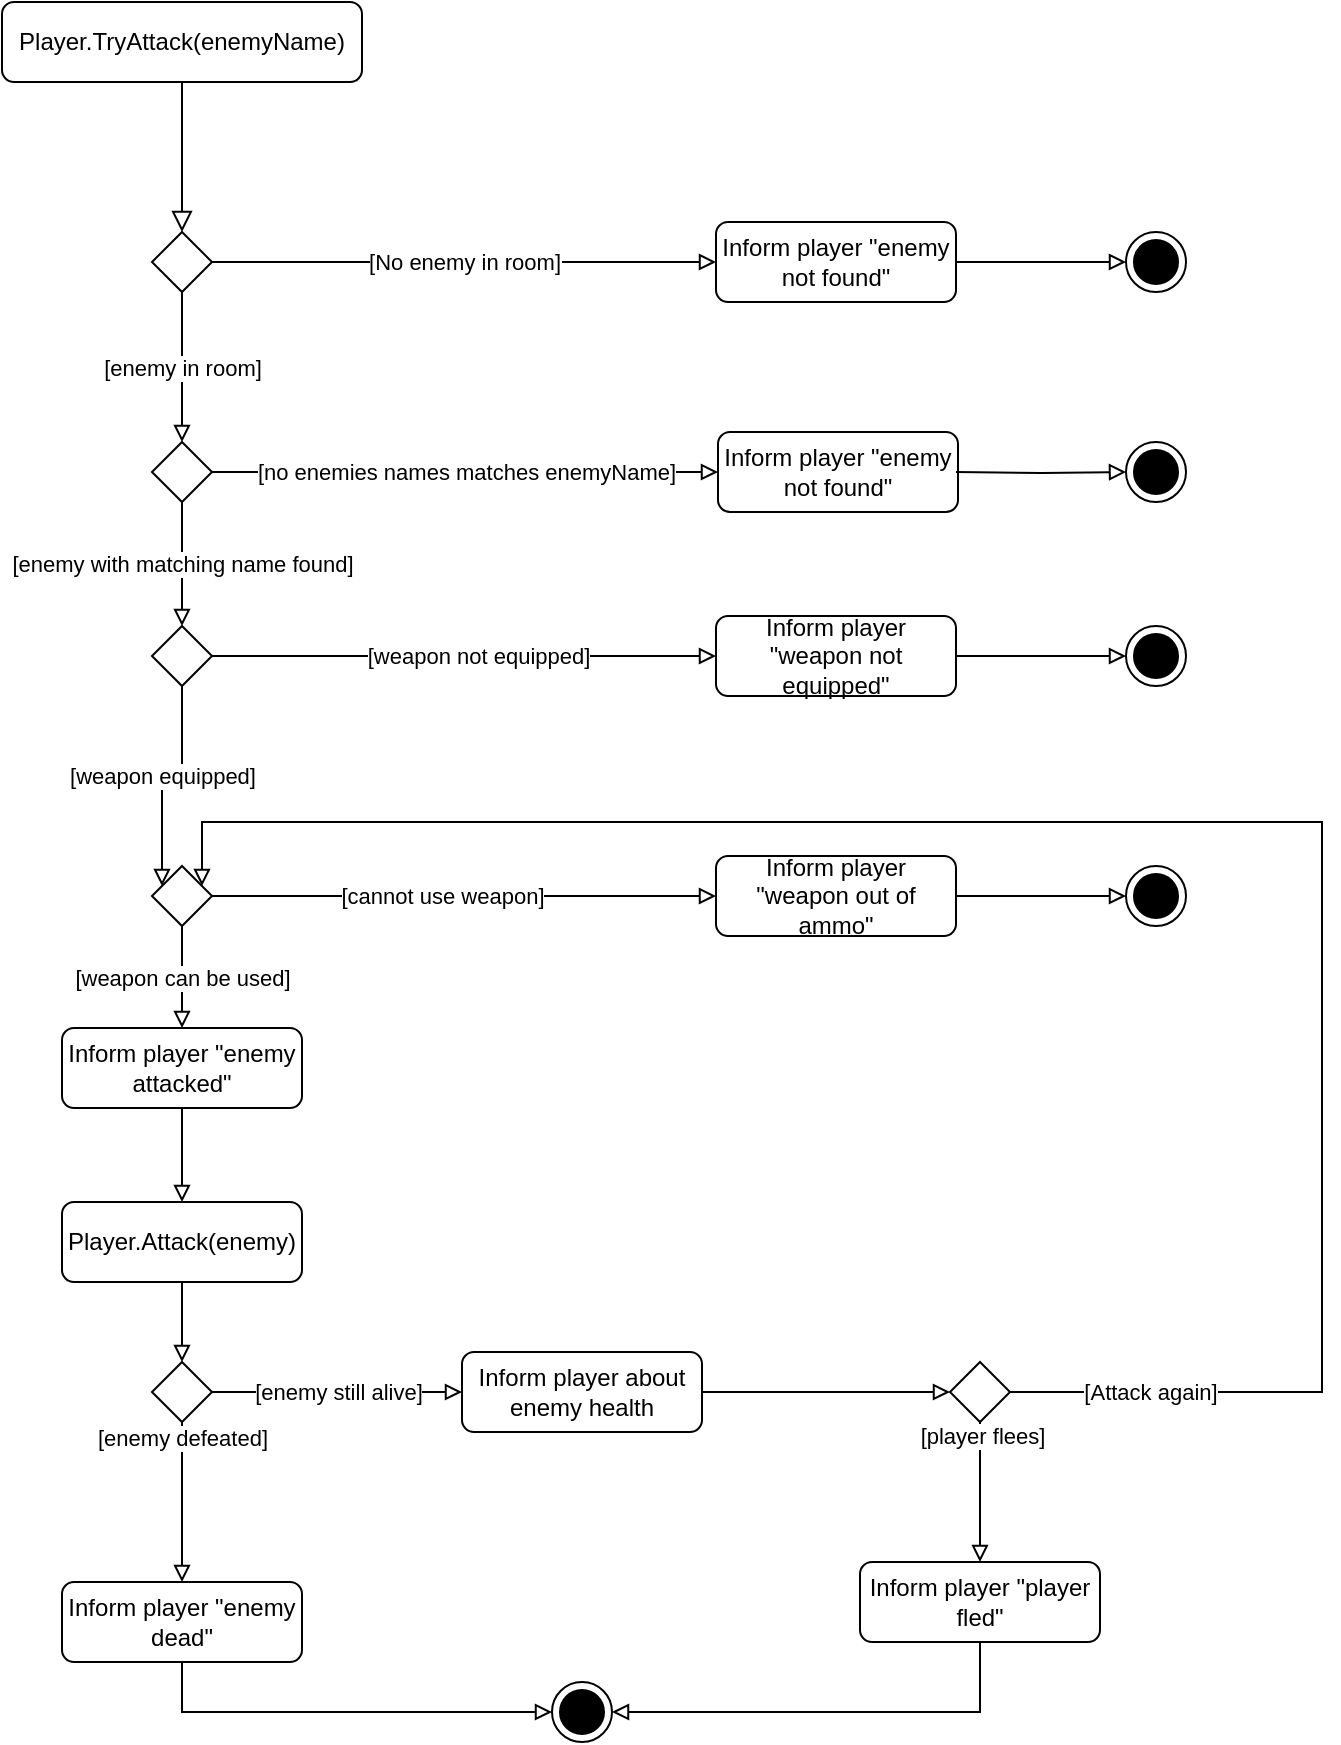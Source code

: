 <mxfile version="20.2.7" type="device"><diagram id="C5RBs43oDa-KdzZeNtuy" name="Page-1"><mxGraphModel dx="1422" dy="793" grid="1" gridSize="10" guides="1" tooltips="1" connect="1" arrows="1" fold="1" page="1" pageScale="1" pageWidth="827" pageHeight="1169" math="0" shadow="0"><root><mxCell id="WIyWlLk6GJQsqaUBKTNV-0"/><mxCell id="WIyWlLk6GJQsqaUBKTNV-1" parent="WIyWlLk6GJQsqaUBKTNV-0"/><mxCell id="WIyWlLk6GJQsqaUBKTNV-2" value="" style="rounded=0;html=1;jettySize=auto;orthogonalLoop=1;fontSize=11;endArrow=block;endFill=0;endSize=8;strokeWidth=1;shadow=0;labelBackgroundColor=none;edgeStyle=orthogonalEdgeStyle;" parent="WIyWlLk6GJQsqaUBKTNV-1" source="WIyWlLk6GJQsqaUBKTNV-3" target="ysVK2l12Keg3ZwGEDK91-8" edge="1"><mxGeometry relative="1" as="geometry"><mxPoint x="140" y="130" as="targetPoint"/></mxGeometry></mxCell><mxCell id="WIyWlLk6GJQsqaUBKTNV-3" value="&lt;div&gt;Player.TryAttack(enemyName)&lt;/div&gt;" style="rounded=1;html=1;fontSize=12;glass=0;strokeWidth=1;shadow=0;align=center;verticalAlign=middle;whiteSpace=wrap;" parent="WIyWlLk6GJQsqaUBKTNV-1" vertex="1"><mxGeometry x="50" y="40" width="180" height="40" as="geometry"/></mxCell><mxCell id="ysVK2l12Keg3ZwGEDK91-2" value="[enemy in room]" style="edgeStyle=orthogonalEdgeStyle;rounded=0;orthogonalLoop=1;jettySize=auto;html=1;endArrow=block;endFill=0;" parent="WIyWlLk6GJQsqaUBKTNV-1" source="ysVK2l12Keg3ZwGEDK91-8" target="ysVK2l12Keg3ZwGEDK91-27" edge="1"><mxGeometry relative="1" as="geometry"><mxPoint x="140" y="260" as="targetPoint"/><mxPoint x="140" y="210" as="sourcePoint"/></mxGeometry></mxCell><mxCell id="ysVK2l12Keg3ZwGEDK91-3" value="[No enemy in room]" style="edgeStyle=orthogonalEdgeStyle;rounded=0;orthogonalLoop=1;jettySize=auto;html=1;endArrow=block;endFill=0;" parent="WIyWlLk6GJQsqaUBKTNV-1" source="ysVK2l12Keg3ZwGEDK91-8" target="ysVK2l12Keg3ZwGEDK91-1" edge="1"><mxGeometry relative="1" as="geometry"><mxPoint x="350" y="170" as="targetPoint"/><mxPoint x="180" y="170" as="sourcePoint"/></mxGeometry></mxCell><mxCell id="ysVK2l12Keg3ZwGEDK91-5" style="edgeStyle=orthogonalEdgeStyle;rounded=0;orthogonalLoop=1;jettySize=auto;html=1;endArrow=block;endFill=0;" parent="WIyWlLk6GJQsqaUBKTNV-1" source="ysVK2l12Keg3ZwGEDK91-1" target="ysVK2l12Keg3ZwGEDK91-4" edge="1"><mxGeometry relative="1" as="geometry"/></mxCell><mxCell id="ysVK2l12Keg3ZwGEDK91-1" value="Inform player &quot;enemy not found&quot;" style="rounded=1;whiteSpace=wrap;html=1;" parent="WIyWlLk6GJQsqaUBKTNV-1" vertex="1"><mxGeometry x="407" y="150" width="120" height="40" as="geometry"/></mxCell><mxCell id="ysVK2l12Keg3ZwGEDK91-4" value="" style="ellipse;html=1;shape=endState;fillColor=#000000;strokeColor=#000000;" parent="WIyWlLk6GJQsqaUBKTNV-1" vertex="1"><mxGeometry x="612" y="155" width="30" height="30" as="geometry"/></mxCell><mxCell id="ysVK2l12Keg3ZwGEDK91-9" style="edgeStyle=orthogonalEdgeStyle;rounded=0;orthogonalLoop=1;jettySize=auto;html=1;endArrow=block;endFill=0;" parent="WIyWlLk6GJQsqaUBKTNV-1" source="ysVK2l12Keg3ZwGEDK91-7" target="ysVK2l12Keg3ZwGEDK91-10" edge="1"><mxGeometry relative="1" as="geometry"><mxPoint x="340" y="367.0" as="targetPoint"/></mxGeometry></mxCell><mxCell id="ysVK2l12Keg3ZwGEDK91-11" value="[weapon not equipped]" style="edgeLabel;html=1;align=center;verticalAlign=middle;resizable=0;points=[];" parent="ysVK2l12Keg3ZwGEDK91-9" vertex="1" connectable="0"><mxGeometry x="0.132" relative="1" as="geometry"><mxPoint x="-10" as="offset"/></mxGeometry></mxCell><mxCell id="ysVK2l12Keg3ZwGEDK91-15" value="[weapon equipped]" style="edgeStyle=orthogonalEdgeStyle;rounded=0;orthogonalLoop=1;jettySize=auto;html=1;endArrow=block;endFill=0;" parent="WIyWlLk6GJQsqaUBKTNV-1" source="ysVK2l12Keg3ZwGEDK91-7" target="ysVK2l12Keg3ZwGEDK91-14" edge="1"><mxGeometry relative="1" as="geometry"><Array as="points"><mxPoint x="140" y="427"/><mxPoint x="130" y="427"/></Array></mxGeometry></mxCell><mxCell id="ysVK2l12Keg3ZwGEDK91-7" value="" style="rhombus;" parent="WIyWlLk6GJQsqaUBKTNV-1" vertex="1"><mxGeometry x="125" y="352" width="30" height="30" as="geometry"/></mxCell><mxCell id="ysVK2l12Keg3ZwGEDK91-8" value="" style="rhombus;" parent="WIyWlLk6GJQsqaUBKTNV-1" vertex="1"><mxGeometry x="125" y="155" width="30" height="30" as="geometry"/></mxCell><mxCell id="ysVK2l12Keg3ZwGEDK91-13" style="edgeStyle=orthogonalEdgeStyle;rounded=0;orthogonalLoop=1;jettySize=auto;html=1;endArrow=block;endFill=0;" parent="WIyWlLk6GJQsqaUBKTNV-1" source="ysVK2l12Keg3ZwGEDK91-10" target="ysVK2l12Keg3ZwGEDK91-12" edge="1"><mxGeometry relative="1" as="geometry"/></mxCell><mxCell id="ysVK2l12Keg3ZwGEDK91-10" value="Inform player &quot;weapon not equipped&quot;" style="rounded=1;whiteSpace=wrap;html=1;" parent="WIyWlLk6GJQsqaUBKTNV-1" vertex="1"><mxGeometry x="407" y="347" width="120" height="40" as="geometry"/></mxCell><mxCell id="ysVK2l12Keg3ZwGEDK91-12" value="" style="ellipse;html=1;shape=endState;fillColor=#000000;strokeColor=#000000;" parent="WIyWlLk6GJQsqaUBKTNV-1" vertex="1"><mxGeometry x="612" y="352" width="30" height="30" as="geometry"/></mxCell><mxCell id="ysVK2l12Keg3ZwGEDK91-17" style="edgeStyle=orthogonalEdgeStyle;rounded=0;orthogonalLoop=1;jettySize=auto;html=1;endArrow=block;endFill=0;" parent="WIyWlLk6GJQsqaUBKTNV-1" source="ysVK2l12Keg3ZwGEDK91-14" target="ysVK2l12Keg3ZwGEDK91-16" edge="1"><mxGeometry relative="1" as="geometry"/></mxCell><mxCell id="ysVK2l12Keg3ZwGEDK91-18" value="[cannot use weapon]" style="edgeLabel;html=1;align=center;verticalAlign=middle;resizable=0;points=[];" parent="ysVK2l12Keg3ZwGEDK91-17" vertex="1" connectable="0"><mxGeometry x="-0.398" relative="1" as="geometry"><mxPoint x="39" as="offset"/></mxGeometry></mxCell><mxCell id="ysVK2l12Keg3ZwGEDK91-22" value="[weapon can be used]" style="edgeStyle=orthogonalEdgeStyle;rounded=0;orthogonalLoop=1;jettySize=auto;html=1;endArrow=block;endFill=0;" parent="WIyWlLk6GJQsqaUBKTNV-1" source="ysVK2l12Keg3ZwGEDK91-14" target="ysVK2l12Keg3ZwGEDK91-19" edge="1"><mxGeometry relative="1" as="geometry"/></mxCell><mxCell id="ysVK2l12Keg3ZwGEDK91-14" value="" style="rhombus;" parent="WIyWlLk6GJQsqaUBKTNV-1" vertex="1"><mxGeometry x="125" y="472" width="30" height="30" as="geometry"/></mxCell><mxCell id="ysVK2l12Keg3ZwGEDK91-25" style="edgeStyle=orthogonalEdgeStyle;rounded=0;orthogonalLoop=1;jettySize=auto;html=1;endArrow=block;endFill=0;" parent="WIyWlLk6GJQsqaUBKTNV-1" source="ysVK2l12Keg3ZwGEDK91-16" target="ysVK2l12Keg3ZwGEDK91-23" edge="1"><mxGeometry relative="1" as="geometry"/></mxCell><mxCell id="ysVK2l12Keg3ZwGEDK91-16" value="Inform player &quot;weapon out of ammo&quot;" style="rounded=1;whiteSpace=wrap;html=1;" parent="WIyWlLk6GJQsqaUBKTNV-1" vertex="1"><mxGeometry x="407" y="467" width="120" height="40" as="geometry"/></mxCell><mxCell id="ysVK2l12Keg3ZwGEDK91-26" style="edgeStyle=orthogonalEdgeStyle;rounded=0;orthogonalLoop=1;jettySize=auto;html=1;endArrow=block;endFill=0;" parent="WIyWlLk6GJQsqaUBKTNV-1" source="ysVK2l12Keg3ZwGEDK91-19" target="ysVK2l12Keg3ZwGEDK91-34" edge="1"><mxGeometry relative="1" as="geometry"><mxPoint x="140" y="643" as="targetPoint"/></mxGeometry></mxCell><mxCell id="ysVK2l12Keg3ZwGEDK91-19" value="Inform player &quot;enemy attacked&quot;" style="rounded=1;whiteSpace=wrap;html=1;" parent="WIyWlLk6GJQsqaUBKTNV-1" vertex="1"><mxGeometry x="80" y="553" width="120" height="40" as="geometry"/></mxCell><mxCell id="ysVK2l12Keg3ZwGEDK91-23" value="" style="ellipse;html=1;shape=endState;fillColor=#000000;strokeColor=#000000;" parent="WIyWlLk6GJQsqaUBKTNV-1" vertex="1"><mxGeometry x="612" y="472" width="30" height="30" as="geometry"/></mxCell><mxCell id="ysVK2l12Keg3ZwGEDK91-29" value="[enemy with matching name found]" style="edgeStyle=orthogonalEdgeStyle;rounded=0;orthogonalLoop=1;jettySize=auto;html=1;endArrow=block;endFill=0;" parent="WIyWlLk6GJQsqaUBKTNV-1" source="ysVK2l12Keg3ZwGEDK91-27" target="ysVK2l12Keg3ZwGEDK91-7" edge="1"><mxGeometry relative="1" as="geometry"/></mxCell><mxCell id="ysVK2l12Keg3ZwGEDK91-30" value="[no enemies names matches enemyName]" style="edgeStyle=orthogonalEdgeStyle;rounded=0;orthogonalLoop=1;jettySize=auto;html=1;endArrow=block;endFill=0;" parent="WIyWlLk6GJQsqaUBKTNV-1" source="ysVK2l12Keg3ZwGEDK91-27" target="ysVK2l12Keg3ZwGEDK91-28" edge="1"><mxGeometry relative="1" as="geometry"/></mxCell><mxCell id="ysVK2l12Keg3ZwGEDK91-27" value="" style="rhombus;" parent="WIyWlLk6GJQsqaUBKTNV-1" vertex="1"><mxGeometry x="125" y="260" width="30" height="30" as="geometry"/></mxCell><mxCell id="ysVK2l12Keg3ZwGEDK91-28" value="Inform player &quot;enemy not found&quot;" style="rounded=1;whiteSpace=wrap;html=1;" parent="WIyWlLk6GJQsqaUBKTNV-1" vertex="1"><mxGeometry x="408" y="255" width="120" height="40" as="geometry"/></mxCell><mxCell id="ysVK2l12Keg3ZwGEDK91-32" style="edgeStyle=orthogonalEdgeStyle;rounded=0;orthogonalLoop=1;jettySize=auto;html=1;endArrow=block;endFill=0;" parent="WIyWlLk6GJQsqaUBKTNV-1" target="ysVK2l12Keg3ZwGEDK91-33" edge="1"><mxGeometry relative="1" as="geometry"><mxPoint x="527.0" y="275" as="sourcePoint"/></mxGeometry></mxCell><mxCell id="ysVK2l12Keg3ZwGEDK91-33" value="" style="ellipse;html=1;shape=endState;fillColor=#000000;strokeColor=#000000;" parent="WIyWlLk6GJQsqaUBKTNV-1" vertex="1"><mxGeometry x="612" y="260" width="30" height="30" as="geometry"/></mxCell><mxCell id="ysVK2l12Keg3ZwGEDK91-36" style="edgeStyle=orthogonalEdgeStyle;rounded=0;orthogonalLoop=1;jettySize=auto;html=1;endArrow=block;endFill=0;" parent="WIyWlLk6GJQsqaUBKTNV-1" source="ysVK2l12Keg3ZwGEDK91-34" target="ysVK2l12Keg3ZwGEDK91-35" edge="1"><mxGeometry relative="1" as="geometry"/></mxCell><mxCell id="ysVK2l12Keg3ZwGEDK91-34" value="Player.Attack(enemy)" style="rounded=1;whiteSpace=wrap;html=1;" parent="WIyWlLk6GJQsqaUBKTNV-1" vertex="1"><mxGeometry x="80" y="640" width="120" height="40" as="geometry"/></mxCell><mxCell id="ysVK2l12Keg3ZwGEDK91-37" value="[enemy defeated]" style="edgeStyle=orthogonalEdgeStyle;rounded=0;orthogonalLoop=1;jettySize=auto;html=1;endArrow=block;endFill=0;" parent="WIyWlLk6GJQsqaUBKTNV-1" source="ysVK2l12Keg3ZwGEDK91-35" target="ysVK2l12Keg3ZwGEDK91-47" edge="1"><mxGeometry x="-0.818" relative="1" as="geometry"><mxPoint x="140" y="830" as="targetPoint"/><Array as="points"/><mxPoint as="offset"/></mxGeometry></mxCell><mxCell id="ysVK2l12Keg3ZwGEDK91-38" value="[enemy still alive]" style="edgeStyle=orthogonalEdgeStyle;rounded=0;orthogonalLoop=1;jettySize=auto;html=1;endArrow=block;endFill=0;" parent="WIyWlLk6GJQsqaUBKTNV-1" source="ysVK2l12Keg3ZwGEDK91-35" target="ysVK2l12Keg3ZwGEDK91-41" edge="1"><mxGeometry relative="1" as="geometry"><mxPoint x="250" y="740" as="targetPoint"/></mxGeometry></mxCell><mxCell id="ysVK2l12Keg3ZwGEDK91-35" value="" style="rhombus;" parent="WIyWlLk6GJQsqaUBKTNV-1" vertex="1"><mxGeometry x="125" y="720" width="30" height="30" as="geometry"/></mxCell><mxCell id="ysVK2l12Keg3ZwGEDK91-40" value="[Attack again]" style="edgeStyle=orthogonalEdgeStyle;rounded=0;orthogonalLoop=1;jettySize=auto;html=1;endArrow=block;endFill=0;" parent="WIyWlLk6GJQsqaUBKTNV-1" source="ysVK2l12Keg3ZwGEDK91-39" target="ysVK2l12Keg3ZwGEDK91-14" edge="1"><mxGeometry x="-0.865" relative="1" as="geometry"><mxPoint x="90" y="490" as="targetPoint"/><Array as="points"><mxPoint x="710" y="735"/><mxPoint x="710" y="450"/><mxPoint x="150" y="450"/></Array><mxPoint as="offset"/></mxGeometry></mxCell><mxCell id="ysVK2l12Keg3ZwGEDK91-43" value="[player flees]" style="edgeStyle=orthogonalEdgeStyle;rounded=0;orthogonalLoop=1;jettySize=auto;html=1;endArrow=block;endFill=0;" parent="WIyWlLk6GJQsqaUBKTNV-1" source="ysVK2l12Keg3ZwGEDK91-39" target="ysVK2l12Keg3ZwGEDK91-49" edge="1"><mxGeometry x="-0.818" y="1" relative="1" as="geometry"><mxPoint x="539" y="830" as="targetPoint"/><Array as="points"/><mxPoint as="offset"/></mxGeometry></mxCell><mxCell id="ysVK2l12Keg3ZwGEDK91-39" value="" style="rhombus;" parent="WIyWlLk6GJQsqaUBKTNV-1" vertex="1"><mxGeometry x="524" y="720" width="30" height="30" as="geometry"/></mxCell><mxCell id="ysVK2l12Keg3ZwGEDK91-42" style="edgeStyle=orthogonalEdgeStyle;rounded=0;orthogonalLoop=1;jettySize=auto;html=1;endArrow=block;endFill=0;" parent="WIyWlLk6GJQsqaUBKTNV-1" source="ysVK2l12Keg3ZwGEDK91-41" target="ysVK2l12Keg3ZwGEDK91-39" edge="1"><mxGeometry relative="1" as="geometry"/></mxCell><mxCell id="ysVK2l12Keg3ZwGEDK91-41" value="Inform player about enemy health" style="rounded=1;whiteSpace=wrap;html=1;" parent="WIyWlLk6GJQsqaUBKTNV-1" vertex="1"><mxGeometry x="280" y="715" width="120" height="40" as="geometry"/></mxCell><mxCell id="ysVK2l12Keg3ZwGEDK91-46" value="" style="ellipse;html=1;shape=endState;fillColor=#000000;strokeColor=#000000;" parent="WIyWlLk6GJQsqaUBKTNV-1" vertex="1"><mxGeometry x="325" y="880" width="30" height="30" as="geometry"/></mxCell><mxCell id="ysVK2l12Keg3ZwGEDK91-48" style="edgeStyle=orthogonalEdgeStyle;rounded=0;orthogonalLoop=1;jettySize=auto;html=1;endArrow=block;endFill=0;" parent="WIyWlLk6GJQsqaUBKTNV-1" source="ysVK2l12Keg3ZwGEDK91-47" target="ysVK2l12Keg3ZwGEDK91-46" edge="1"><mxGeometry relative="1" as="geometry"><Array as="points"><mxPoint x="140" y="895"/></Array></mxGeometry></mxCell><mxCell id="ysVK2l12Keg3ZwGEDK91-47" value="Inform player &quot;enemy dead&quot;" style="rounded=1;whiteSpace=wrap;html=1;" parent="WIyWlLk6GJQsqaUBKTNV-1" vertex="1"><mxGeometry x="80" y="830" width="120" height="40" as="geometry"/></mxCell><mxCell id="ysVK2l12Keg3ZwGEDK91-50" style="edgeStyle=orthogonalEdgeStyle;rounded=0;orthogonalLoop=1;jettySize=auto;html=1;endArrow=block;endFill=0;" parent="WIyWlLk6GJQsqaUBKTNV-1" source="ysVK2l12Keg3ZwGEDK91-49" target="ysVK2l12Keg3ZwGEDK91-46" edge="1"><mxGeometry relative="1" as="geometry"><Array as="points"><mxPoint x="539" y="895"/></Array></mxGeometry></mxCell><mxCell id="ysVK2l12Keg3ZwGEDK91-49" value="Inform player &quot;player fled&quot;" style="rounded=1;whiteSpace=wrap;html=1;" parent="WIyWlLk6GJQsqaUBKTNV-1" vertex="1"><mxGeometry x="479" y="820" width="120" height="40" as="geometry"/></mxCell></root></mxGraphModel></diagram></mxfile>